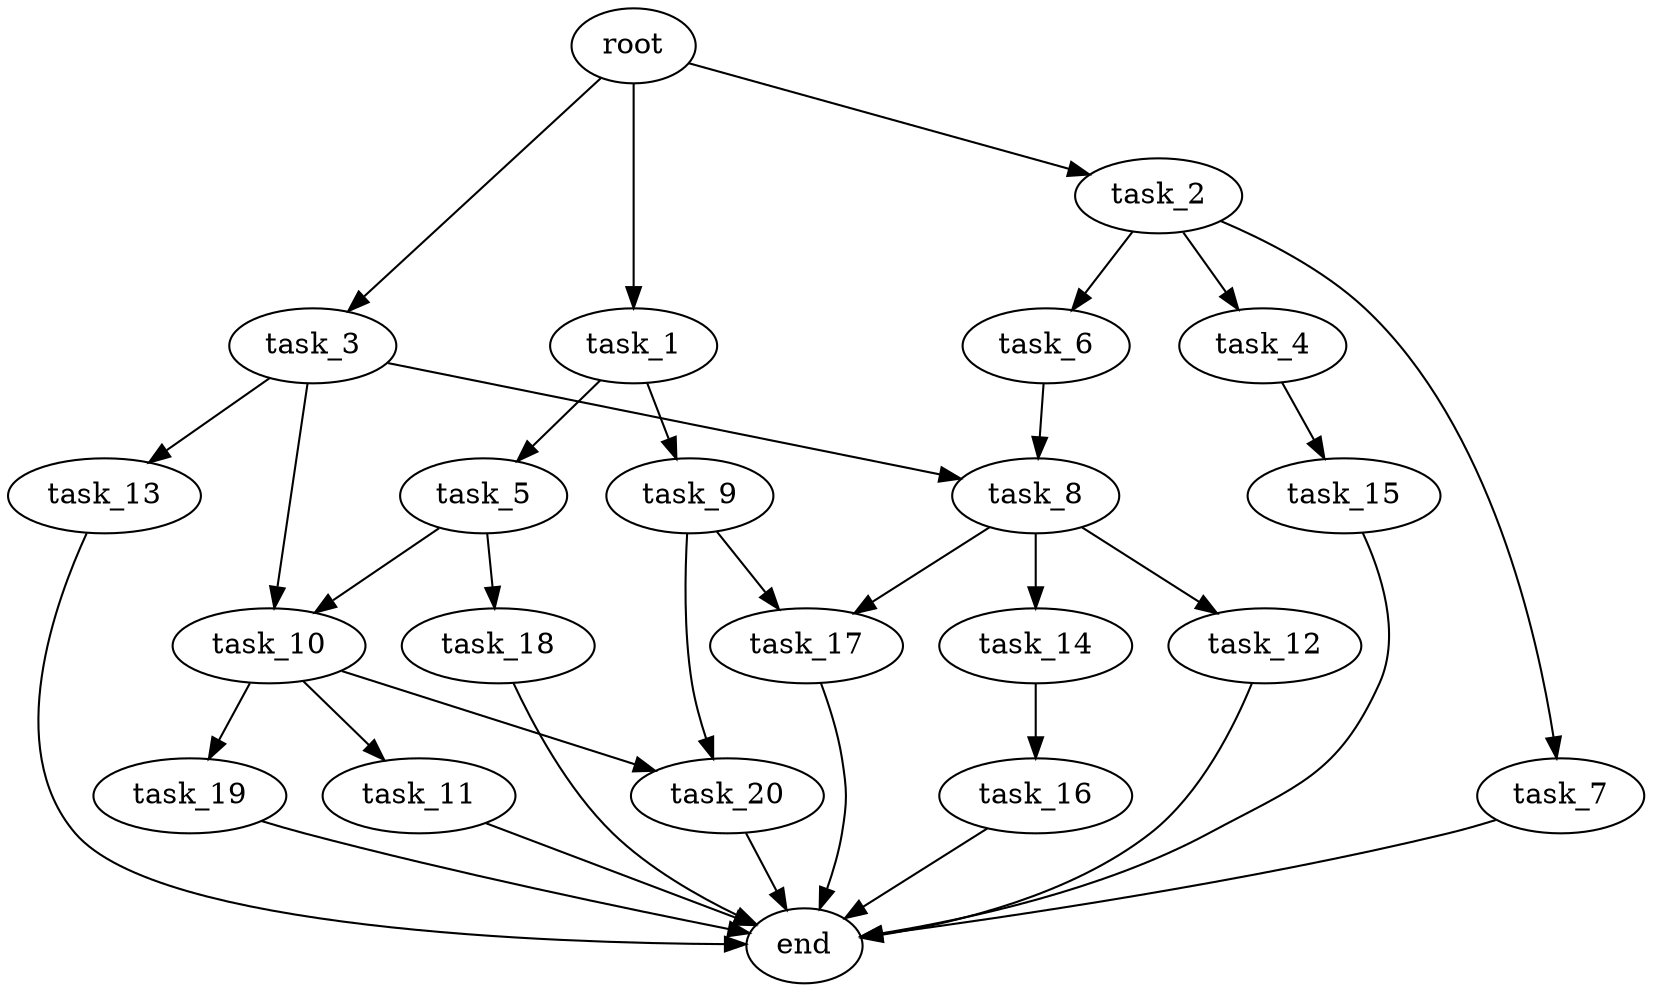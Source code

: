 digraph G {
  root [size="0.000000e+00"];
  task_1 [size="5.340577e+10"];
  task_2 [size="3.095369e+10"];
  task_3 [size="8.086430e+10"];
  task_4 [size="4.690687e+10"];
  task_5 [size="8.351299e+10"];
  task_6 [size="3.679042e+10"];
  task_7 [size="9.471355e+10"];
  task_8 [size="9.844413e+10"];
  task_9 [size="4.617338e+10"];
  task_10 [size="2.818436e+10"];
  task_11 [size="3.819342e+10"];
  task_12 [size="5.275070e+10"];
  task_13 [size="9.662715e+10"];
  task_14 [size="8.169096e+10"];
  task_15 [size="8.012791e+10"];
  task_16 [size="1.384847e+10"];
  task_17 [size="2.500782e+10"];
  task_18 [size="6.412149e+10"];
  task_19 [size="8.741295e+10"];
  task_20 [size="5.545853e+10"];
  end [size="0.000000e+00"];

  root -> task_1 [size="1.000000e-12"];
  root -> task_2 [size="1.000000e-12"];
  root -> task_3 [size="1.000000e-12"];
  task_1 -> task_5 [size="8.351299e+08"];
  task_1 -> task_9 [size="4.617338e+08"];
  task_2 -> task_4 [size="4.690687e+08"];
  task_2 -> task_6 [size="3.679042e+08"];
  task_2 -> task_7 [size="9.471355e+08"];
  task_3 -> task_8 [size="4.922207e+08"];
  task_3 -> task_10 [size="1.409218e+08"];
  task_3 -> task_13 [size="9.662715e+08"];
  task_4 -> task_15 [size="8.012791e+08"];
  task_5 -> task_10 [size="1.409218e+08"];
  task_5 -> task_18 [size="6.412149e+08"];
  task_6 -> task_8 [size="4.922207e+08"];
  task_7 -> end [size="1.000000e-12"];
  task_8 -> task_12 [size="5.275070e+08"];
  task_8 -> task_14 [size="8.169096e+08"];
  task_8 -> task_17 [size="1.250391e+08"];
  task_9 -> task_17 [size="1.250391e+08"];
  task_9 -> task_20 [size="2.772926e+08"];
  task_10 -> task_11 [size="3.819342e+08"];
  task_10 -> task_19 [size="8.741295e+08"];
  task_10 -> task_20 [size="2.772926e+08"];
  task_11 -> end [size="1.000000e-12"];
  task_12 -> end [size="1.000000e-12"];
  task_13 -> end [size="1.000000e-12"];
  task_14 -> task_16 [size="1.384847e+08"];
  task_15 -> end [size="1.000000e-12"];
  task_16 -> end [size="1.000000e-12"];
  task_17 -> end [size="1.000000e-12"];
  task_18 -> end [size="1.000000e-12"];
  task_19 -> end [size="1.000000e-12"];
  task_20 -> end [size="1.000000e-12"];
}
